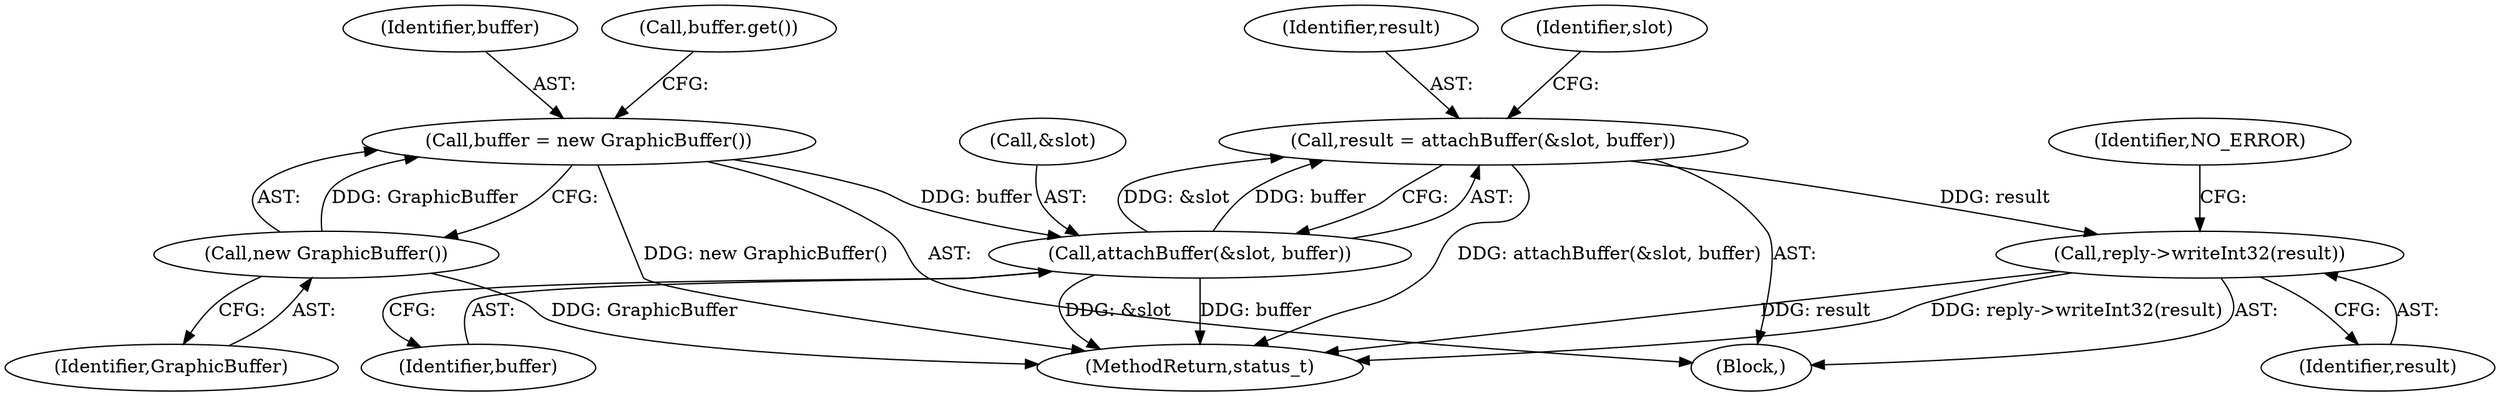 digraph "0_Android_a30d7d90c4f718e46fb41a99b3d52800e1011b73@API" {
"1000192" [label="(Call,reply->writeInt32(result))"];
"1000184" [label="(Call,result = attachBuffer(&slot, buffer))"];
"1000186" [label="(Call,attachBuffer(&slot, buffer))"];
"1000171" [label="(Call,buffer = new GraphicBuffer())"];
"1000173" [label="(Call,new GraphicBuffer())"];
"1000192" [label="(Call,reply->writeInt32(result))"];
"1000171" [label="(Call,buffer = new GraphicBuffer())"];
"1000185" [label="(Identifier,result)"];
"1000173" [label="(Call,new GraphicBuffer())"];
"1000189" [label="(Identifier,buffer)"];
"1000172" [label="(Identifier,buffer)"];
"1000515" [label="(MethodReturn,status_t)"];
"1000187" [label="(Call,&slot)"];
"1000193" [label="(Identifier,result)"];
"1000195" [label="(Identifier,NO_ERROR)"];
"1000186" [label="(Call,attachBuffer(&slot, buffer))"];
"1000191" [label="(Identifier,slot)"];
"1000184" [label="(Call,result = attachBuffer(&slot, buffer))"];
"1000177" [label="(Call,buffer.get())"];
"1000165" [label="(Block,)"];
"1000174" [label="(Identifier,GraphicBuffer)"];
"1000192" -> "1000165"  [label="AST: "];
"1000192" -> "1000193"  [label="CFG: "];
"1000193" -> "1000192"  [label="AST: "];
"1000195" -> "1000192"  [label="CFG: "];
"1000192" -> "1000515"  [label="DDG: result"];
"1000192" -> "1000515"  [label="DDG: reply->writeInt32(result)"];
"1000184" -> "1000192"  [label="DDG: result"];
"1000184" -> "1000165"  [label="AST: "];
"1000184" -> "1000186"  [label="CFG: "];
"1000185" -> "1000184"  [label="AST: "];
"1000186" -> "1000184"  [label="AST: "];
"1000191" -> "1000184"  [label="CFG: "];
"1000184" -> "1000515"  [label="DDG: attachBuffer(&slot, buffer)"];
"1000186" -> "1000184"  [label="DDG: &slot"];
"1000186" -> "1000184"  [label="DDG: buffer"];
"1000186" -> "1000189"  [label="CFG: "];
"1000187" -> "1000186"  [label="AST: "];
"1000189" -> "1000186"  [label="AST: "];
"1000186" -> "1000515"  [label="DDG: &slot"];
"1000186" -> "1000515"  [label="DDG: buffer"];
"1000171" -> "1000186"  [label="DDG: buffer"];
"1000171" -> "1000165"  [label="AST: "];
"1000171" -> "1000173"  [label="CFG: "];
"1000172" -> "1000171"  [label="AST: "];
"1000173" -> "1000171"  [label="AST: "];
"1000177" -> "1000171"  [label="CFG: "];
"1000171" -> "1000515"  [label="DDG: new GraphicBuffer()"];
"1000173" -> "1000171"  [label="DDG: GraphicBuffer"];
"1000173" -> "1000174"  [label="CFG: "];
"1000174" -> "1000173"  [label="AST: "];
"1000173" -> "1000515"  [label="DDG: GraphicBuffer"];
}
